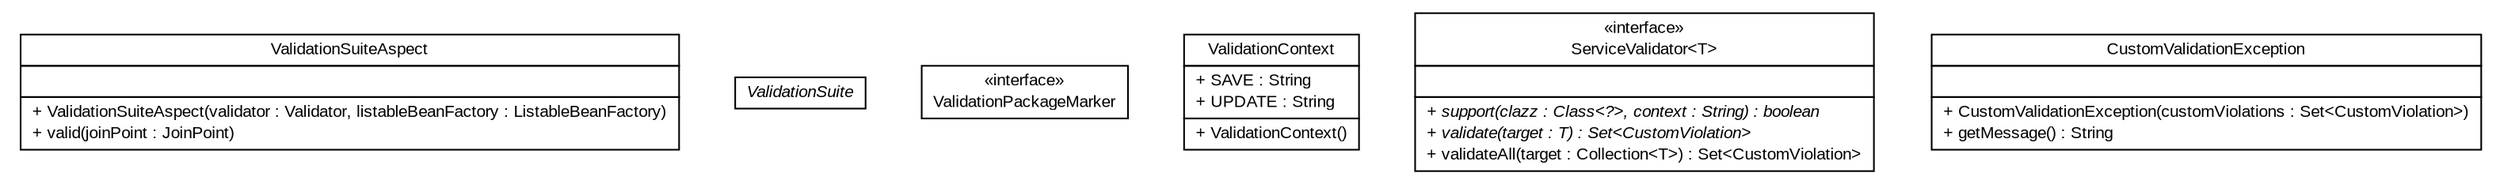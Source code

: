 #!/usr/local/bin/dot
#
# Class diagram 
# Generated by UMLGraph version R5_6 (http://www.umlgraph.org/)
#

digraph G {
	edge [fontname="arial",fontsize=10,labelfontname="arial",labelfontsize=10];
	node [fontname="arial",fontsize=10,shape=plaintext];
	nodesep=0.25;
	ranksep=0.5;
	// br.gov.to.sefaz.business.service.validation.ValidationSuiteAspect
	c4444 [label=<<table title="br.gov.to.sefaz.business.service.validation.ValidationSuiteAspect" border="0" cellborder="1" cellspacing="0" cellpadding="2" port="p" href="./ValidationSuiteAspect.html">
		<tr><td><table border="0" cellspacing="0" cellpadding="1">
<tr><td align="center" balign="center"> ValidationSuiteAspect </td></tr>
		</table></td></tr>
		<tr><td><table border="0" cellspacing="0" cellpadding="1">
<tr><td align="left" balign="left">  </td></tr>
		</table></td></tr>
		<tr><td><table border="0" cellspacing="0" cellpadding="1">
<tr><td align="left" balign="left"> + ValidationSuiteAspect(validator : Validator, listableBeanFactory : ListableBeanFactory) </td></tr>
<tr><td align="left" balign="left"> + valid(joinPoint : JoinPoint) </td></tr>
		</table></td></tr>
		</table>>, URL="./ValidationSuiteAspect.html", fontname="arial", fontcolor="black", fontsize=10.0];
	// br.gov.to.sefaz.business.service.validation.ValidationSuite
	c4445 [label=<<table title="br.gov.to.sefaz.business.service.validation.ValidationSuite" border="0" cellborder="1" cellspacing="0" cellpadding="2" port="p" href="./ValidationSuite.html">
		<tr><td><table border="0" cellspacing="0" cellpadding="1">
<tr><td align="center" balign="center"><font face="arial italic"> ValidationSuite </font></td></tr>
		</table></td></tr>
		</table>>, URL="./ValidationSuite.html", fontname="arial", fontcolor="black", fontsize=10.0];
	// br.gov.to.sefaz.business.service.validation.ValidationPackageMarker
	c4446 [label=<<table title="br.gov.to.sefaz.business.service.validation.ValidationPackageMarker" border="0" cellborder="1" cellspacing="0" cellpadding="2" port="p" href="./ValidationPackageMarker.html">
		<tr><td><table border="0" cellspacing="0" cellpadding="1">
<tr><td align="center" balign="center"> &#171;interface&#187; </td></tr>
<tr><td align="center" balign="center"> ValidationPackageMarker </td></tr>
		</table></td></tr>
		</table>>, URL="./ValidationPackageMarker.html", fontname="arial", fontcolor="black", fontsize=10.0];
	// br.gov.to.sefaz.business.service.validation.ValidationContext
	c4447 [label=<<table title="br.gov.to.sefaz.business.service.validation.ValidationContext" border="0" cellborder="1" cellspacing="0" cellpadding="2" port="p" href="./ValidationContext.html">
		<tr><td><table border="0" cellspacing="0" cellpadding="1">
<tr><td align="center" balign="center"> ValidationContext </td></tr>
		</table></td></tr>
		<tr><td><table border="0" cellspacing="0" cellpadding="1">
<tr><td align="left" balign="left"> + SAVE : String </td></tr>
<tr><td align="left" balign="left"> + UPDATE : String </td></tr>
		</table></td></tr>
		<tr><td><table border="0" cellspacing="0" cellpadding="1">
<tr><td align="left" balign="left"> + ValidationContext() </td></tr>
		</table></td></tr>
		</table>>, URL="./ValidationContext.html", fontname="arial", fontcolor="black", fontsize=10.0];
	// br.gov.to.sefaz.business.service.validation.ServiceValidator<T>
	c4448 [label=<<table title="br.gov.to.sefaz.business.service.validation.ServiceValidator" border="0" cellborder="1" cellspacing="0" cellpadding="2" port="p" href="./ServiceValidator.html">
		<tr><td><table border="0" cellspacing="0" cellpadding="1">
<tr><td align="center" balign="center"> &#171;interface&#187; </td></tr>
<tr><td align="center" balign="center"> ServiceValidator&lt;T&gt; </td></tr>
		</table></td></tr>
		<tr><td><table border="0" cellspacing="0" cellpadding="1">
<tr><td align="left" balign="left">  </td></tr>
		</table></td></tr>
		<tr><td><table border="0" cellspacing="0" cellpadding="1">
<tr><td align="left" balign="left"><font face="arial italic" point-size="10.0"> + support(clazz : Class&lt;?&gt;, context : String) : boolean </font></td></tr>
<tr><td align="left" balign="left"><font face="arial italic" point-size="10.0"> + validate(target : T) : Set&lt;CustomViolation&gt; </font></td></tr>
<tr><td align="left" balign="left"> + validateAll(target : Collection&lt;T&gt;) : Set&lt;CustomViolation&gt; </td></tr>
		</table></td></tr>
		</table>>, URL="./ServiceValidator.html", fontname="arial", fontcolor="black", fontsize=10.0];
	// br.gov.to.sefaz.business.service.validation.CustomValidationException
	c4449 [label=<<table title="br.gov.to.sefaz.business.service.validation.CustomValidationException" border="0" cellborder="1" cellspacing="0" cellpadding="2" port="p" href="./CustomValidationException.html">
		<tr><td><table border="0" cellspacing="0" cellpadding="1">
<tr><td align="center" balign="center"> CustomValidationException </td></tr>
		</table></td></tr>
		<tr><td><table border="0" cellspacing="0" cellpadding="1">
<tr><td align="left" balign="left">  </td></tr>
		</table></td></tr>
		<tr><td><table border="0" cellspacing="0" cellpadding="1">
<tr><td align="left" balign="left"> + CustomValidationException(customViolations : Set&lt;CustomViolation&gt;) </td></tr>
<tr><td align="left" balign="left"> + getMessage() : String </td></tr>
		</table></td></tr>
		</table>>, URL="./CustomValidationException.html", fontname="arial", fontcolor="black", fontsize=10.0];
}

